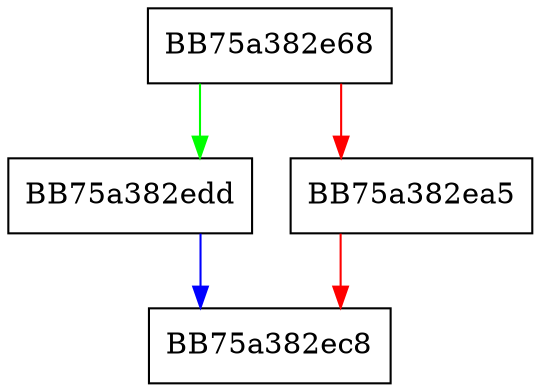 digraph ShouldEnableCopyAccelerationByImage {
  node [shape="box"];
  graph [splines=ortho];
  BB75a382e68 -> BB75a382edd [color="green"];
  BB75a382e68 -> BB75a382ea5 [color="red"];
  BB75a382ea5 -> BB75a382ec8 [color="red"];
  BB75a382edd -> BB75a382ec8 [color="blue"];
}